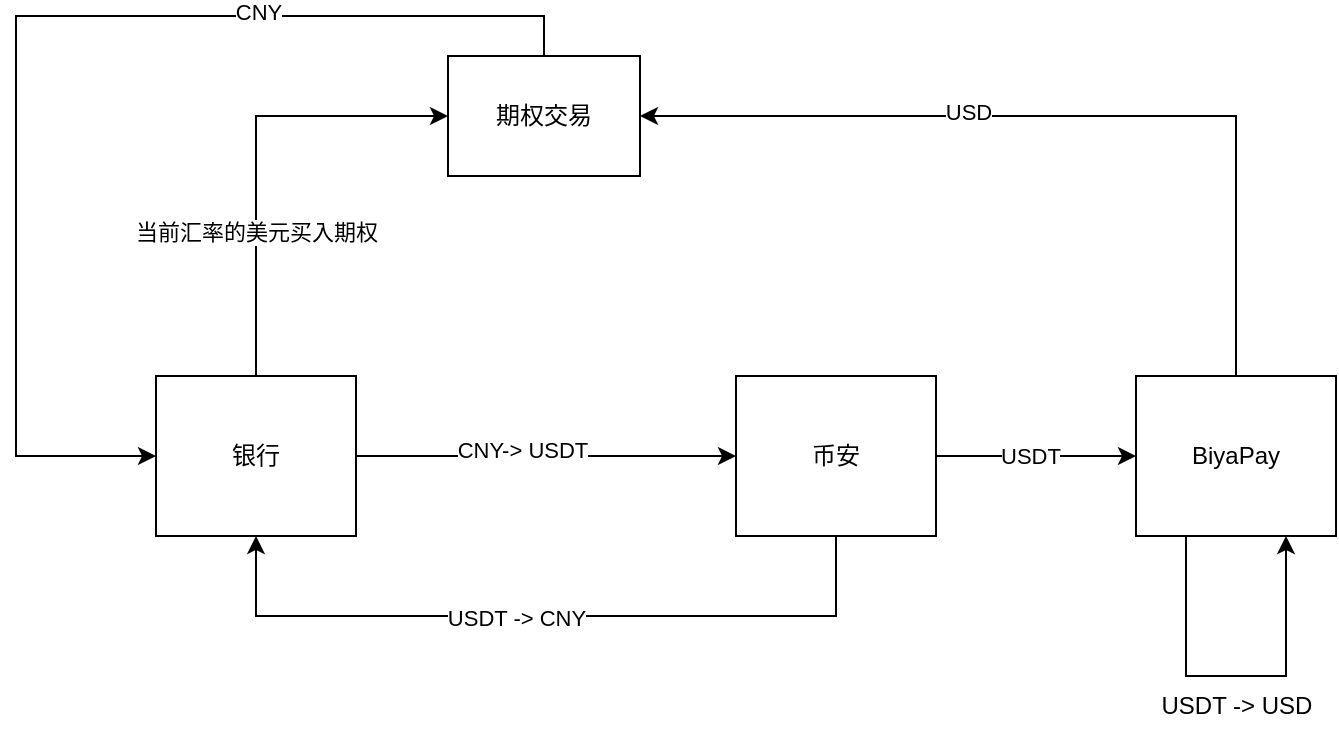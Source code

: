 <mxfile version="24.2.5" type="github">
  <diagram name="第 1 页" id="s1b3QEASk9ITVWUATHW5">
    <mxGraphModel dx="796" dy="622" grid="1" gridSize="10" guides="1" tooltips="1" connect="1" arrows="1" fold="1" page="1" pageScale="1" pageWidth="827" pageHeight="1169" math="0" shadow="0">
      <root>
        <mxCell id="0" />
        <mxCell id="1" parent="0" />
        <mxCell id="CHOW1bHQRTc95OBNstNL-4" style="edgeStyle=orthogonalEdgeStyle;rounded=0;orthogonalLoop=1;jettySize=auto;html=1;exitX=1;exitY=0.5;exitDx=0;exitDy=0;entryX=0;entryY=0.5;entryDx=0;entryDy=0;" edge="1" parent="1" source="CHOW1bHQRTc95OBNstNL-1" target="CHOW1bHQRTc95OBNstNL-5">
          <mxGeometry relative="1" as="geometry">
            <mxPoint x="350" y="260" as="targetPoint" />
          </mxGeometry>
        </mxCell>
        <mxCell id="CHOW1bHQRTc95OBNstNL-6" value="CNY-&amp;gt; USDT" style="edgeLabel;html=1;align=center;verticalAlign=middle;resizable=0;points=[];" vertex="1" connectable="0" parent="CHOW1bHQRTc95OBNstNL-4">
          <mxGeometry x="-0.126" y="3" relative="1" as="geometry">
            <mxPoint as="offset" />
          </mxGeometry>
        </mxCell>
        <mxCell id="CHOW1bHQRTc95OBNstNL-13" style="edgeStyle=orthogonalEdgeStyle;rounded=0;orthogonalLoop=1;jettySize=auto;html=1;exitX=0.5;exitY=0;exitDx=0;exitDy=0;entryX=0;entryY=0.5;entryDx=0;entryDy=0;" edge="1" parent="1" source="CHOW1bHQRTc95OBNstNL-1" target="CHOW1bHQRTc95OBNstNL-12">
          <mxGeometry relative="1" as="geometry" />
        </mxCell>
        <mxCell id="CHOW1bHQRTc95OBNstNL-14" value="当前汇率的美元买入期权" style="edgeLabel;html=1;align=center;verticalAlign=middle;resizable=0;points=[];" vertex="1" connectable="0" parent="CHOW1bHQRTc95OBNstNL-13">
          <mxGeometry x="-0.215" y="1" relative="1" as="geometry">
            <mxPoint x="1" y="16" as="offset" />
          </mxGeometry>
        </mxCell>
        <mxCell id="CHOW1bHQRTc95OBNstNL-1" value="银行" style="rounded=0;whiteSpace=wrap;html=1;" vertex="1" parent="1">
          <mxGeometry x="170" y="220" width="100" height="80" as="geometry" />
        </mxCell>
        <mxCell id="CHOW1bHQRTc95OBNstNL-9" style="edgeStyle=orthogonalEdgeStyle;rounded=0;orthogonalLoop=1;jettySize=auto;html=1;exitX=0.5;exitY=1;exitDx=0;exitDy=0;entryX=0.5;entryY=1;entryDx=0;entryDy=0;" edge="1" parent="1" source="CHOW1bHQRTc95OBNstNL-5" target="CHOW1bHQRTc95OBNstNL-1">
          <mxGeometry relative="1" as="geometry">
            <Array as="points">
              <mxPoint x="510" y="340" />
              <mxPoint x="220" y="340" />
            </Array>
          </mxGeometry>
        </mxCell>
        <mxCell id="CHOW1bHQRTc95OBNstNL-10" value="USDT -&amp;gt; CNY" style="edgeLabel;html=1;align=center;verticalAlign=middle;resizable=0;points=[];" vertex="1" connectable="0" parent="CHOW1bHQRTc95OBNstNL-9">
          <mxGeometry x="0.141" y="1" relative="1" as="geometry">
            <mxPoint x="11" as="offset" />
          </mxGeometry>
        </mxCell>
        <mxCell id="CHOW1bHQRTc95OBNstNL-16" style="edgeStyle=orthogonalEdgeStyle;rounded=0;orthogonalLoop=1;jettySize=auto;html=1;exitX=1;exitY=0.5;exitDx=0;exitDy=0;entryX=0;entryY=0.5;entryDx=0;entryDy=0;" edge="1" parent="1" source="CHOW1bHQRTc95OBNstNL-5" target="CHOW1bHQRTc95OBNstNL-15">
          <mxGeometry relative="1" as="geometry" />
        </mxCell>
        <mxCell id="CHOW1bHQRTc95OBNstNL-30" value="USDT" style="edgeLabel;html=1;align=center;verticalAlign=middle;resizable=0;points=[];" vertex="1" connectable="0" parent="CHOW1bHQRTc95OBNstNL-16">
          <mxGeometry x="-0.06" y="-3" relative="1" as="geometry">
            <mxPoint y="-3" as="offset" />
          </mxGeometry>
        </mxCell>
        <mxCell id="CHOW1bHQRTc95OBNstNL-5" value="币安" style="rounded=0;whiteSpace=wrap;html=1;" vertex="1" parent="1">
          <mxGeometry x="460" y="220" width="100" height="80" as="geometry" />
        </mxCell>
        <mxCell id="CHOW1bHQRTc95OBNstNL-31" style="edgeStyle=orthogonalEdgeStyle;rounded=0;orthogonalLoop=1;jettySize=auto;html=1;exitX=0.5;exitY=0;exitDx=0;exitDy=0;entryX=0;entryY=0.5;entryDx=0;entryDy=0;" edge="1" parent="1" source="CHOW1bHQRTc95OBNstNL-12" target="CHOW1bHQRTc95OBNstNL-1">
          <mxGeometry relative="1" as="geometry">
            <Array as="points">
              <mxPoint x="364" y="40" />
              <mxPoint x="100" y="40" />
              <mxPoint x="100" y="260" />
            </Array>
          </mxGeometry>
        </mxCell>
        <mxCell id="CHOW1bHQRTc95OBNstNL-32" value="CNY" style="edgeLabel;html=1;align=center;verticalAlign=middle;resizable=0;points=[];" vertex="1" connectable="0" parent="CHOW1bHQRTc95OBNstNL-31">
          <mxGeometry x="-0.43" y="-2" relative="1" as="geometry">
            <mxPoint as="offset" />
          </mxGeometry>
        </mxCell>
        <mxCell id="CHOW1bHQRTc95OBNstNL-12" value="期权交易" style="rounded=0;whiteSpace=wrap;html=1;" vertex="1" parent="1">
          <mxGeometry x="316" y="60" width="96" height="60" as="geometry" />
        </mxCell>
        <mxCell id="CHOW1bHQRTc95OBNstNL-28" style="edgeStyle=orthogonalEdgeStyle;rounded=0;orthogonalLoop=1;jettySize=auto;html=1;exitX=0.5;exitY=0;exitDx=0;exitDy=0;entryX=1;entryY=0.5;entryDx=0;entryDy=0;" edge="1" parent="1" source="CHOW1bHQRTc95OBNstNL-15" target="CHOW1bHQRTc95OBNstNL-12">
          <mxGeometry relative="1" as="geometry" />
        </mxCell>
        <mxCell id="CHOW1bHQRTc95OBNstNL-29" value="USD" style="edgeLabel;html=1;align=center;verticalAlign=middle;resizable=0;points=[];" vertex="1" connectable="0" parent="CHOW1bHQRTc95OBNstNL-28">
          <mxGeometry x="0.234" y="-2" relative="1" as="geometry">
            <mxPoint as="offset" />
          </mxGeometry>
        </mxCell>
        <mxCell id="CHOW1bHQRTc95OBNstNL-15" value="BiyaPay" style="rounded=0;whiteSpace=wrap;html=1;" vertex="1" parent="1">
          <mxGeometry x="660" y="220" width="100" height="80" as="geometry" />
        </mxCell>
        <mxCell id="CHOW1bHQRTc95OBNstNL-24" value="USDT -&amp;gt; USD" style="text;html=1;align=center;verticalAlign=middle;resizable=0;points=[];autosize=1;strokeColor=none;fillColor=none;" vertex="1" parent="1">
          <mxGeometry x="660" y="370" width="100" height="30" as="geometry" />
        </mxCell>
        <mxCell id="CHOW1bHQRTc95OBNstNL-27" style="edgeStyle=orthogonalEdgeStyle;rounded=0;orthogonalLoop=1;jettySize=auto;html=1;exitX=0.25;exitY=1;exitDx=0;exitDy=0;entryX=0.75;entryY=1;entryDx=0;entryDy=0;" edge="1" parent="1" source="CHOW1bHQRTc95OBNstNL-15" target="CHOW1bHQRTc95OBNstNL-15">
          <mxGeometry relative="1" as="geometry">
            <Array as="points">
              <mxPoint x="685" y="370" />
              <mxPoint x="735" y="370" />
            </Array>
          </mxGeometry>
        </mxCell>
      </root>
    </mxGraphModel>
  </diagram>
</mxfile>
